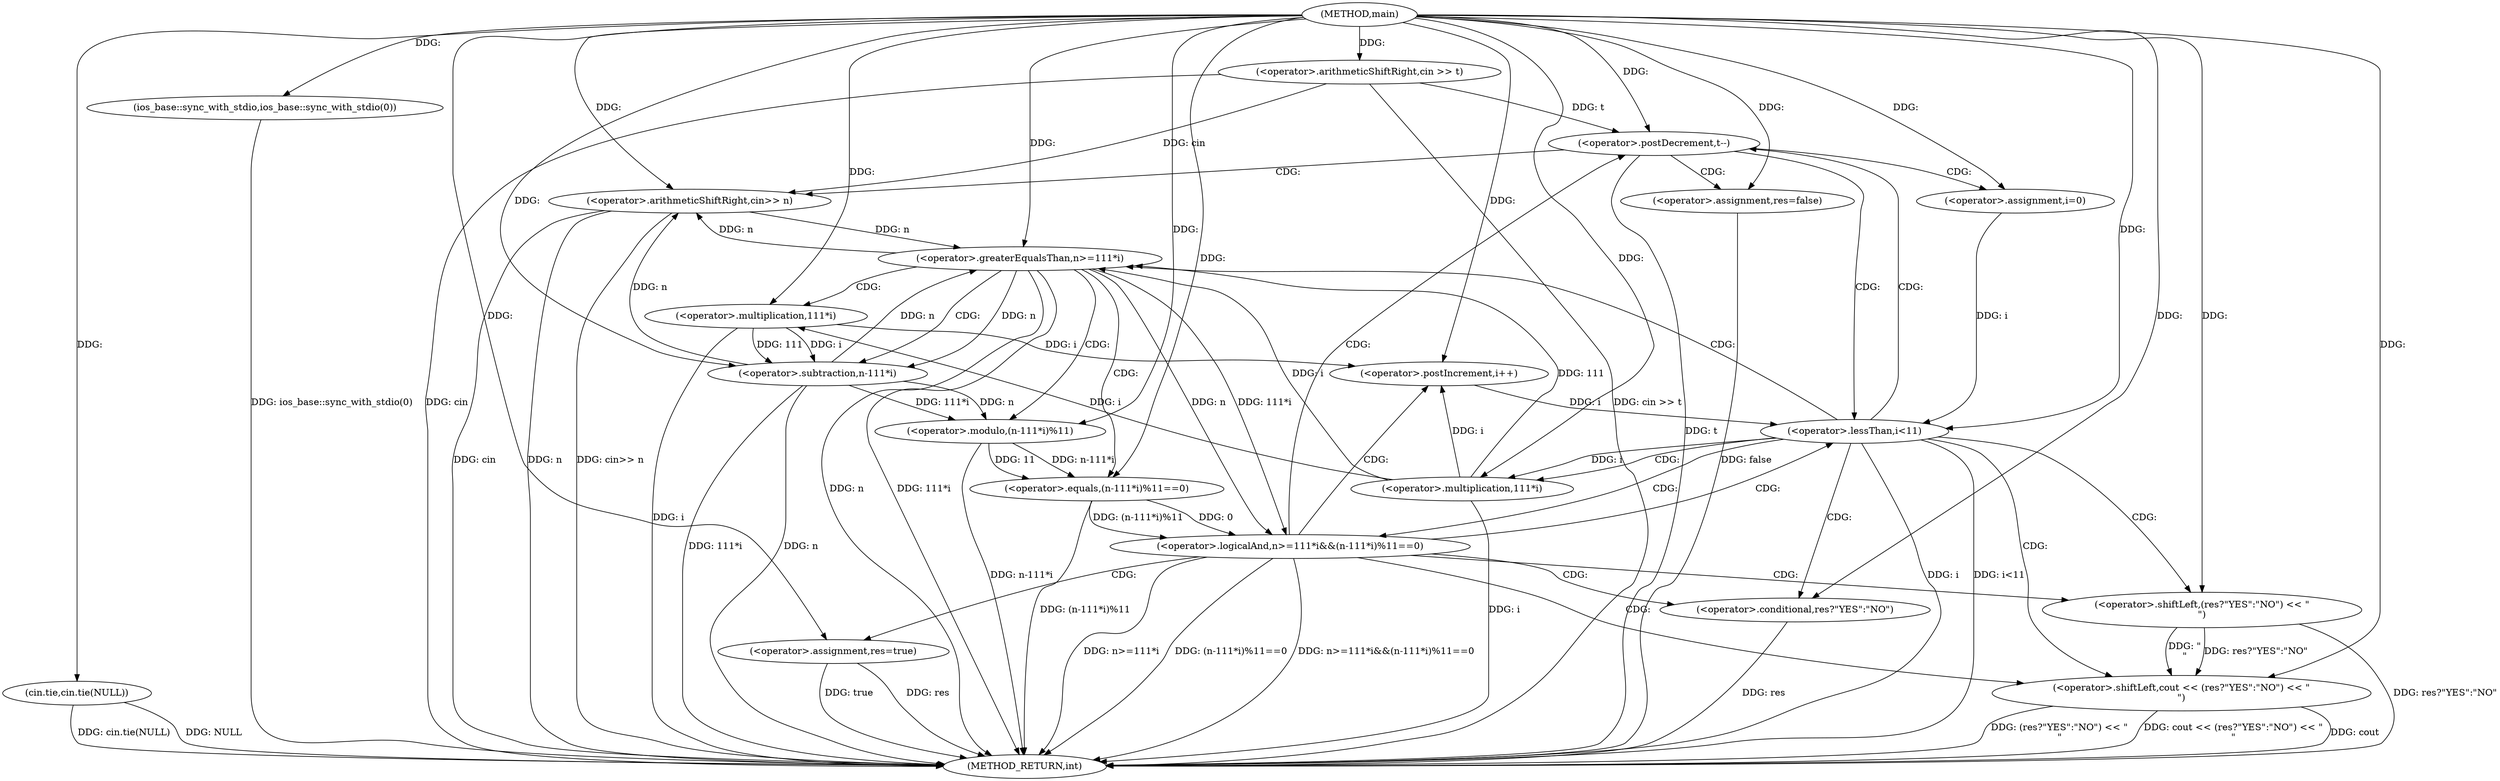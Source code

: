 digraph "main" {  
"1000101" [label = "(METHOD,main)" ]
"1000163" [label = "(METHOD_RETURN,int)" ]
"1000103" [label = "(cin.tie,cin.tie(NULL))" ]
"1000105" [label = "(ios_base::sync_with_stdio,ios_base::sync_with_stdio(0))" ]
"1000108" [label = "(<operator>.arithmeticShiftRight,cin >> t)" ]
"1000112" [label = "(<operator>.postDecrement,t--)" ]
"1000116" [label = "(<operator>.arithmeticShiftRight,cin>> n)" ]
"1000120" [label = "(<operator>.assignment,res=false)" ]
"1000155" [label = "(<operator>.shiftLeft,cout << (res?\"YES\":\"NO\") << \"\n\")" ]
"1000125" [label = "(<operator>.assignment,i=0)" ]
"1000128" [label = "(<operator>.lessThan,i<11)" ]
"1000131" [label = "(<operator>.postIncrement,i++)" ]
"1000157" [label = "(<operator>.shiftLeft,(res?\"YES\":\"NO\") << \"\n\")" ]
"1000135" [label = "(<operator>.logicalAnd,n>=111*i&&(n-111*i)%11==0)" ]
"1000158" [label = "(<operator>.conditional,res?\"YES\":\"NO\")" ]
"1000151" [label = "(<operator>.assignment,res=true)" ]
"1000136" [label = "(<operator>.greaterEqualsThan,n>=111*i)" ]
"1000141" [label = "(<operator>.equals,(n-111*i)%11==0)" ]
"1000138" [label = "(<operator>.multiplication,111*i)" ]
"1000142" [label = "(<operator>.modulo,(n-111*i)%11)" ]
"1000143" [label = "(<operator>.subtraction,n-111*i)" ]
"1000145" [label = "(<operator>.multiplication,111*i)" ]
  "1000103" -> "1000163"  [ label = "DDG: cin.tie(NULL)"] 
  "1000105" -> "1000163"  [ label = "DDG: ios_base::sync_with_stdio(0)"] 
  "1000108" -> "1000163"  [ label = "DDG: cin"] 
  "1000108" -> "1000163"  [ label = "DDG: cin >> t"] 
  "1000112" -> "1000163"  [ label = "DDG: t"] 
  "1000116" -> "1000163"  [ label = "DDG: cin"] 
  "1000116" -> "1000163"  [ label = "DDG: n"] 
  "1000116" -> "1000163"  [ label = "DDG: cin>> n"] 
  "1000128" -> "1000163"  [ label = "DDG: i"] 
  "1000128" -> "1000163"  [ label = "DDG: i<11"] 
  "1000136" -> "1000163"  [ label = "DDG: n"] 
  "1000138" -> "1000163"  [ label = "DDG: i"] 
  "1000136" -> "1000163"  [ label = "DDG: 111*i"] 
  "1000135" -> "1000163"  [ label = "DDG: n>=111*i"] 
  "1000143" -> "1000163"  [ label = "DDG: n"] 
  "1000145" -> "1000163"  [ label = "DDG: i"] 
  "1000143" -> "1000163"  [ label = "DDG: 111*i"] 
  "1000142" -> "1000163"  [ label = "DDG: n-111*i"] 
  "1000141" -> "1000163"  [ label = "DDG: (n-111*i)%11"] 
  "1000135" -> "1000163"  [ label = "DDG: (n-111*i)%11==0"] 
  "1000135" -> "1000163"  [ label = "DDG: n>=111*i&&(n-111*i)%11==0"] 
  "1000151" -> "1000163"  [ label = "DDG: res"] 
  "1000158" -> "1000163"  [ label = "DDG: res"] 
  "1000157" -> "1000163"  [ label = "DDG: res?\"YES\":\"NO\""] 
  "1000155" -> "1000163"  [ label = "DDG: (res?\"YES\":\"NO\") << \"\n\""] 
  "1000155" -> "1000163"  [ label = "DDG: cout << (res?\"YES\":\"NO\") << \"\n\""] 
  "1000120" -> "1000163"  [ label = "DDG: false"] 
  "1000103" -> "1000163"  [ label = "DDG: NULL"] 
  "1000155" -> "1000163"  [ label = "DDG: cout"] 
  "1000151" -> "1000163"  [ label = "DDG: true"] 
  "1000101" -> "1000103"  [ label = "DDG: "] 
  "1000101" -> "1000105"  [ label = "DDG: "] 
  "1000101" -> "1000108"  [ label = "DDG: "] 
  "1000108" -> "1000112"  [ label = "DDG: t"] 
  "1000101" -> "1000112"  [ label = "DDG: "] 
  "1000101" -> "1000120"  [ label = "DDG: "] 
  "1000108" -> "1000116"  [ label = "DDG: cin"] 
  "1000101" -> "1000116"  [ label = "DDG: "] 
  "1000136" -> "1000116"  [ label = "DDG: n"] 
  "1000143" -> "1000116"  [ label = "DDG: n"] 
  "1000101" -> "1000125"  [ label = "DDG: "] 
  "1000101" -> "1000155"  [ label = "DDG: "] 
  "1000157" -> "1000155"  [ label = "DDG: \"\n\""] 
  "1000157" -> "1000155"  [ label = "DDG: res?\"YES\":\"NO\""] 
  "1000125" -> "1000128"  [ label = "DDG: i"] 
  "1000131" -> "1000128"  [ label = "DDG: i"] 
  "1000101" -> "1000128"  [ label = "DDG: "] 
  "1000138" -> "1000131"  [ label = "DDG: i"] 
  "1000145" -> "1000131"  [ label = "DDG: i"] 
  "1000101" -> "1000131"  [ label = "DDG: "] 
  "1000101" -> "1000157"  [ label = "DDG: "] 
  "1000101" -> "1000158"  [ label = "DDG: "] 
  "1000136" -> "1000135"  [ label = "DDG: n"] 
  "1000136" -> "1000135"  [ label = "DDG: 111*i"] 
  "1000141" -> "1000135"  [ label = "DDG: (n-111*i)%11"] 
  "1000141" -> "1000135"  [ label = "DDG: 0"] 
  "1000101" -> "1000151"  [ label = "DDG: "] 
  "1000116" -> "1000136"  [ label = "DDG: n"] 
  "1000143" -> "1000136"  [ label = "DDG: n"] 
  "1000101" -> "1000136"  [ label = "DDG: "] 
  "1000138" -> "1000136"  [ label = "DDG: 111"] 
  "1000138" -> "1000136"  [ label = "DDG: i"] 
  "1000142" -> "1000141"  [ label = "DDG: 11"] 
  "1000142" -> "1000141"  [ label = "DDG: n-111*i"] 
  "1000101" -> "1000141"  [ label = "DDG: "] 
  "1000101" -> "1000138"  [ label = "DDG: "] 
  "1000128" -> "1000138"  [ label = "DDG: i"] 
  "1000143" -> "1000142"  [ label = "DDG: 111*i"] 
  "1000143" -> "1000142"  [ label = "DDG: n"] 
  "1000101" -> "1000142"  [ label = "DDG: "] 
  "1000136" -> "1000143"  [ label = "DDG: n"] 
  "1000101" -> "1000143"  [ label = "DDG: "] 
  "1000145" -> "1000143"  [ label = "DDG: 111"] 
  "1000145" -> "1000143"  [ label = "DDG: i"] 
  "1000101" -> "1000145"  [ label = "DDG: "] 
  "1000138" -> "1000145"  [ label = "DDG: i"] 
  "1000112" -> "1000125"  [ label = "CDG: "] 
  "1000112" -> "1000116"  [ label = "CDG: "] 
  "1000112" -> "1000120"  [ label = "CDG: "] 
  "1000112" -> "1000128"  [ label = "CDG: "] 
  "1000128" -> "1000112"  [ label = "CDG: "] 
  "1000128" -> "1000158"  [ label = "CDG: "] 
  "1000128" -> "1000155"  [ label = "CDG: "] 
  "1000128" -> "1000135"  [ label = "CDG: "] 
  "1000128" -> "1000136"  [ label = "CDG: "] 
  "1000128" -> "1000157"  [ label = "CDG: "] 
  "1000128" -> "1000138"  [ label = "CDG: "] 
  "1000135" -> "1000131"  [ label = "CDG: "] 
  "1000135" -> "1000128"  [ label = "CDG: "] 
  "1000135" -> "1000151"  [ label = "CDG: "] 
  "1000135" -> "1000112"  [ label = "CDG: "] 
  "1000135" -> "1000158"  [ label = "CDG: "] 
  "1000135" -> "1000155"  [ label = "CDG: "] 
  "1000135" -> "1000157"  [ label = "CDG: "] 
  "1000136" -> "1000143"  [ label = "CDG: "] 
  "1000136" -> "1000142"  [ label = "CDG: "] 
  "1000136" -> "1000141"  [ label = "CDG: "] 
  "1000136" -> "1000145"  [ label = "CDG: "] 
}
